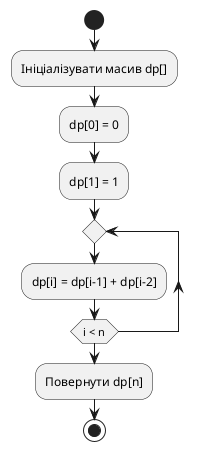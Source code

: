 @startuml
start
:Ініціалізувати масив dp[];
:dp[0] = 0;
:dp[1] = 1;
repeat
  :dp[i] = dp[i-1] + dp[i-2];
repeat while (i < n)
:Повернути dp[n];
stop
@enduml
